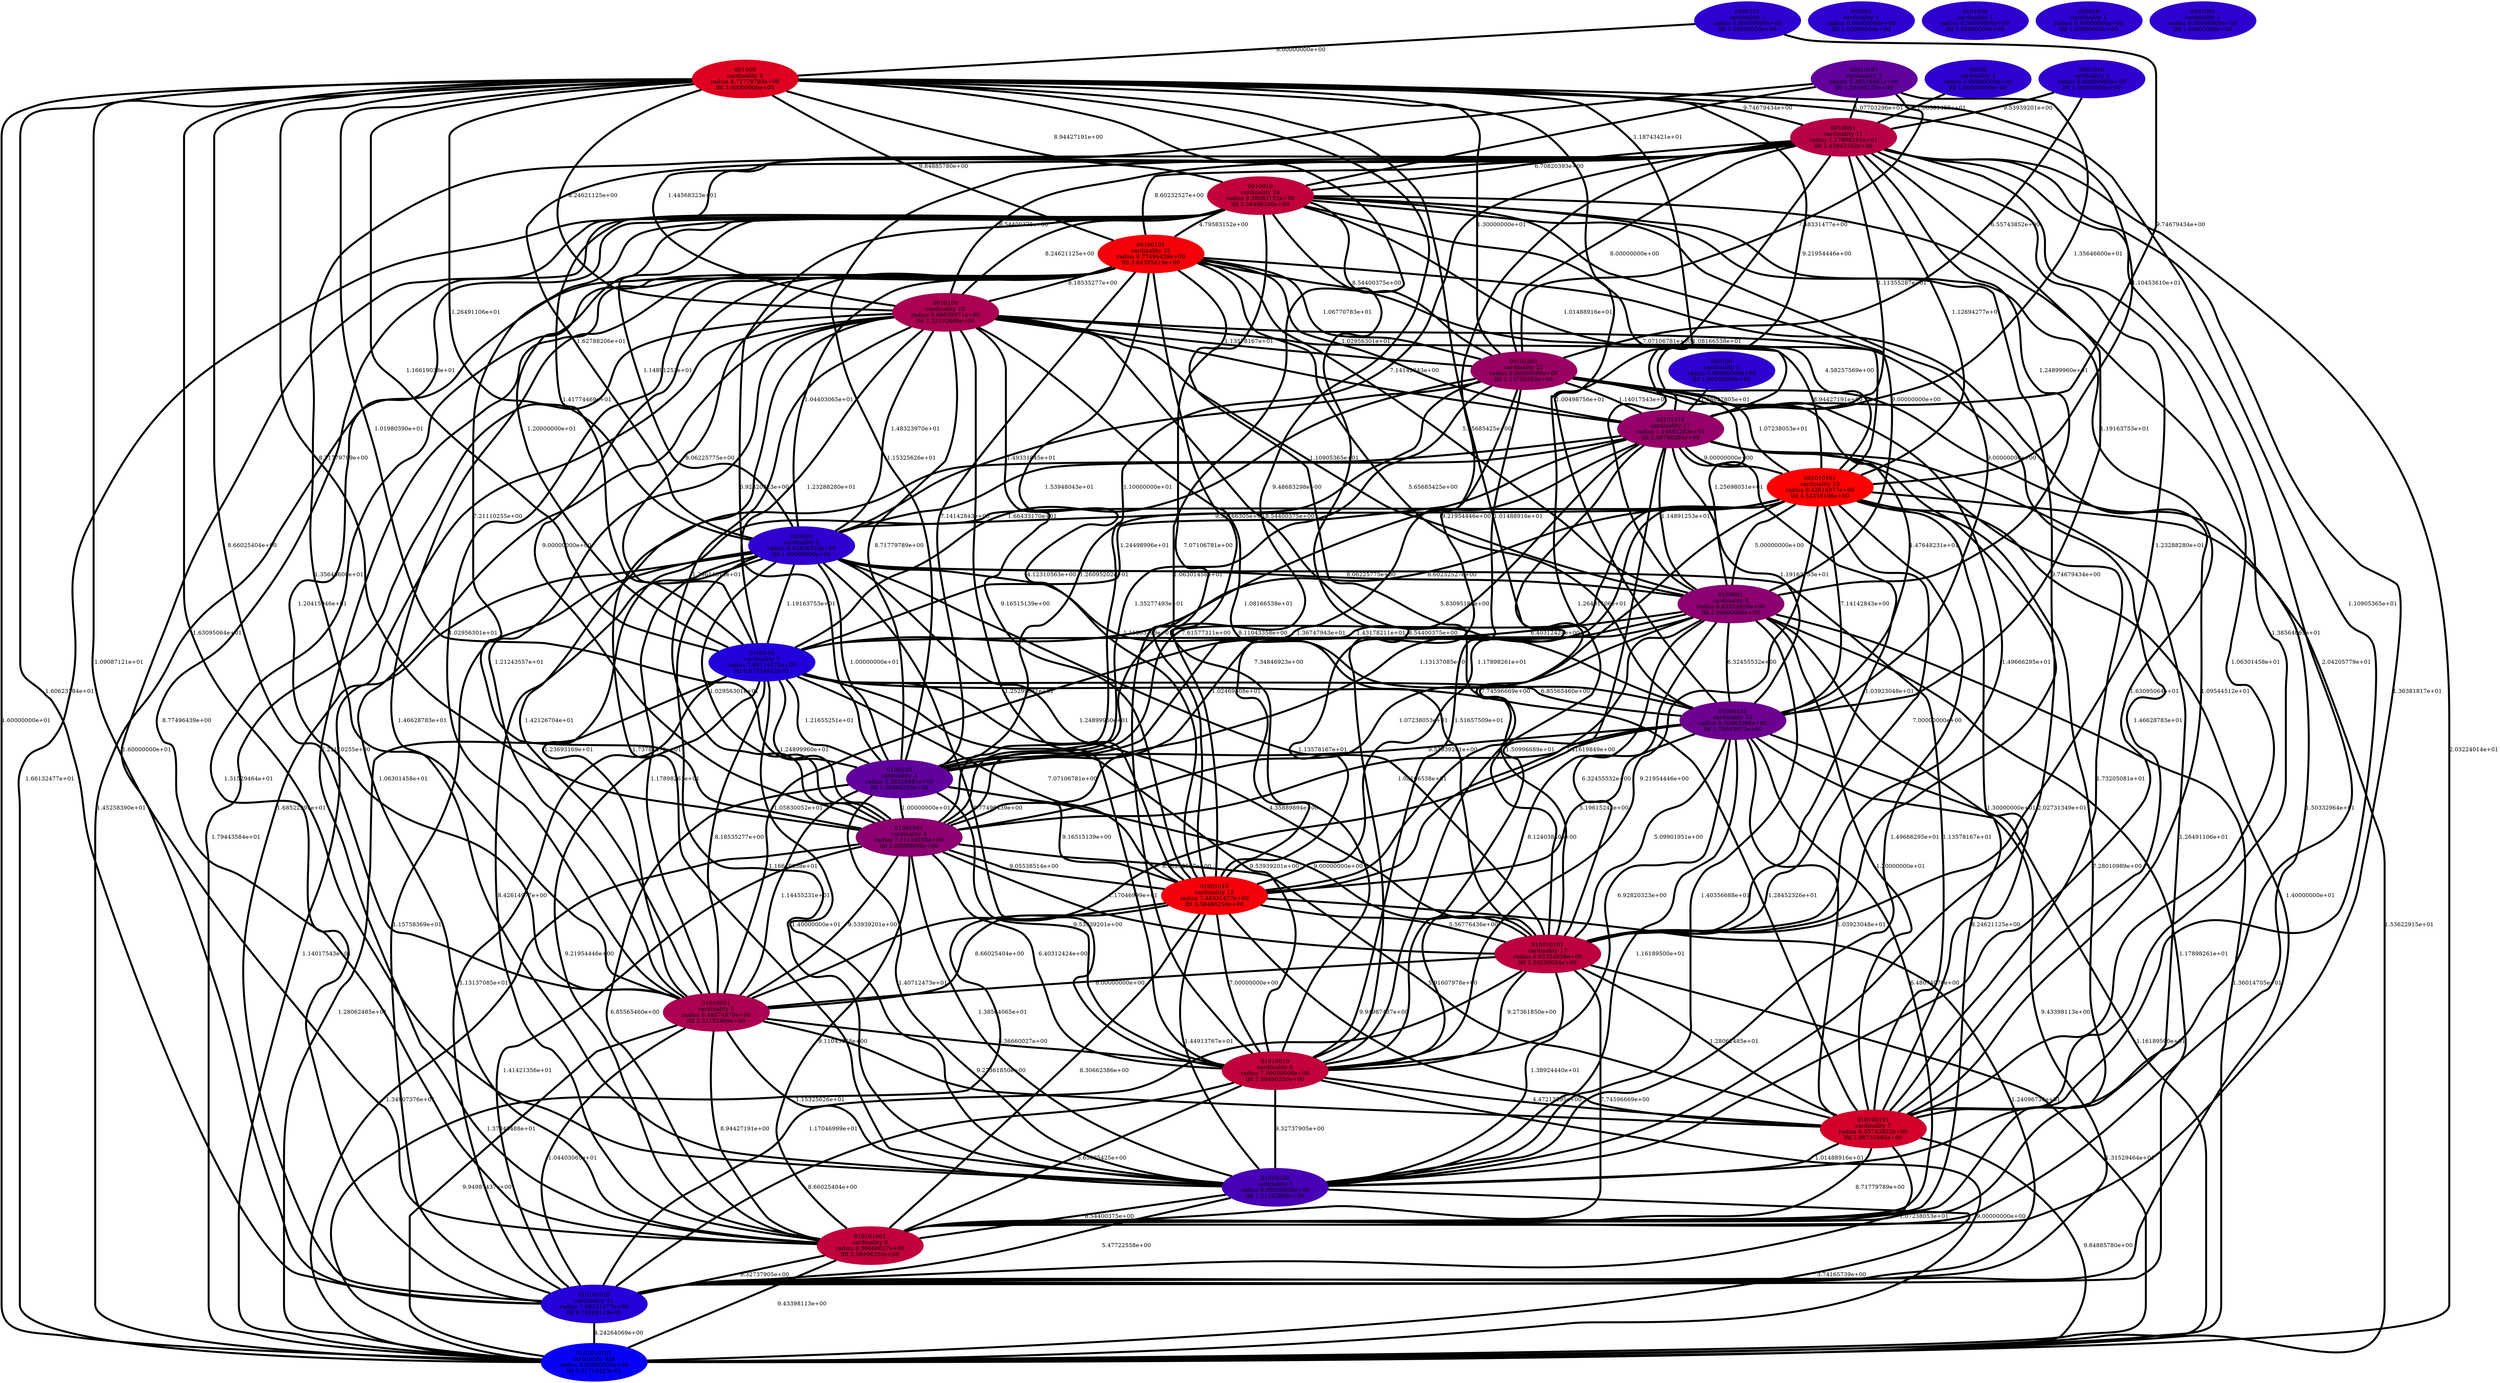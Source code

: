 graph breastw {
    edge[style=solid, penwidth="5", labeldistance="10"]
    010101010 [label="010101010\ncardinality 11\nradius 7.48331477e+00\nlfd 8.74469118e-01", color="#2600D8", style="filled"]
    000100 [label="000100\ncardinality 1\nradius 0.00000000e+00\nlfd 1.00000000e+00", color="#2F00CF", style="filled"]
    0001010 [label="0001010\ncardinality 1\nradius 0.00000000e+00\nlfd 1.00000000e+00", color="#2F00CF", style="filled"]
    000001 [label="000001\ncardinality 1\nradius 0.00000000e+00\nlfd 1.00000000e+00", color="#2F00CF", style="filled"]
    00010101 [label="00010101\ncardinality 3\nradius 5.38516481e+00\nlfd 1.58496250e+00", color="#61009D", style="filled"]
    010101001 [label="010101001\ncardinality 6\nradius 8.36660027e+00\nlfd 2.58496250e+00", color="#C2003C", style="filled"]
    01001010 [label="01001010\ncardinality 12\nradius 7.48331477e+00\nlfd 3.58496250e+00", color="#F4000A", style="filled"]
    001010101 [label="001010101\ncardinality 23\nradius 8.42614977e+00\nlfd 4.52356196e+00", color="#FE0000", style="filled"]
    01000101 [label="01000101\ncardinality 13\nradius 8.30662386e+00\nlfd 1.70043972e+00", color="#6D0091", style="filled"]
    0010100 [label="0010100\ncardinality 10\nradius 9.69535971e+00\nlfd 2.32192809e+00", color="#AC0052", style="filled"]
    00101001 [label="00101001\ncardinality 22\nradius 9.00000000e+00\nlfd 2.13750352e+00", color="#9A0064", style="filled"]
    00101010 [label="00101010\ncardinality 17\nradius 1.14891253e+01\nlfd 2.08746284e+00", color="#950069", style="filled"]
    00100101 [label="00100101\ncardinality 25\nradius 8.77496439e+00\nlfd 3.64385619e+00", color="#F50009", style="filled"]
    0000101 [label="0000101\ncardinality 1\nradius 0.00000000e+00\nlfd 1.00000000e+00", color="#2F00CF", style="filled"]
    01010001 [label="01010001\ncardinality 5\nradius 6.48074070e+00\nlfd 2.32192809e+00", color="#AC0052", style="filled"]
    0101000 [label="0101000\ncardinality 1\nradius 0.00000000e+00\nlfd 1.00000000e+00", color="#2F00CF", style="filled"]
    0100001 [label="0100001\ncardinality 8\nradius 6.63324958e+00\nlfd 2.00000000e+00", color="#8C0072", style="filled"]
    01010100 [label="01010100\ncardinality 5\nradius 9.00000000e+00\nlfd 1.32192809e+00", color="#4800B6", style="filled"]
    0100010 [label="0100010\ncardinality 7\nradius 7.68114575e+00\nlfd 8.07354922e-01", color="#2200DC", style="filled"]
    000010 [label="000010\ncardinality 1\nradius 0.00000000e+00\nlfd 1.00000000e+00", color="#2F00CF", style="filled"]
    010000 [label="010000\ncardinality 2\nradius 6.92820323e+00\nlfd 1.00000000e+00", color="#2F00CF", style="filled"]
    010010101 [label="010010101\ncardinality 17\nradius 6.63324958e+00\nlfd 2.50250034e+00", color="#BC0042", style="filled"]
    0010010 [label="0010010\ncardinality 24\nradius 9.38083152e+00\nlfd 2.58496250e+00", color="#C2003C", style="filled"]
    001000 [label="001000\ncardinality 8\nradius 8.71779789e+00\nlfd 3.00000000e+00", color="#DE0020", style="filled"]
    00000 [label="00000\ncardinality 1\nradius 0.00000000e+00\nlfd 1.00000000e+00", color="#2F00CF", style="filled"]
    010100101 [label="010100101\ncardinality 7\nradius 6.55743852e+00\nlfd 2.80735492e+00", color="#D3002B", style="filled"]
    0101010101 [label="0101010101\ncardinality 426\nradius 9.00000000e+00\nlfd 1.01714423e-01", color="#0800F6", style="filled"]
    0001001 [label="0001001\ncardinality 1\nradius 0.00000000e+00\nlfd 1.00000000e+00", color="#2F00CF", style="filled"]
    01010010 [label="01010010\ncardinality 6\nradius 7.00000000e+00\nlfd 2.58496250e+00", color="#C2003C", style="filled"]
    0100100 [label="0100100\ncardinality 3\nradius 5.38516481e+00\nlfd 1.58496250e+00", color="#61009D", style="filled"]
    0010001 [label="0010001\ncardinality 11\nradius 1.17898261e+01\nlfd 2.45943162e+00", color="#B80046", style="filled"]
    01001001 [label="01001001\ncardinality 4\nradius 7.21110255e+00\nlfd 2.00000000e+00", color="#8C0072", style="filled"]
    00101001 -- 0100100 [label="1.26095202e+01"]
    0010001 -- 0010100 [label="8.54400375e+00"]
    0010001 -- 01000101 [label="1.19163753e+01"]
    00101010 -- 0100010 [label="1.24498996e+01"]
    0100100 -- 01010001 [label="1.14455231e+01"]
    0010010 -- 00101001 [label="8.54400375e+00"]
    001000 -- 001010101 [label="1.10453610e+01"]
    0010010 -- 010010101 [label="9.74679434e+00"]
    0010100 -- 010101001 [label="1.06301458e+01"]
    001000 -- 00100101 [label="9.84885780e+00"]
    01010001 -- 010101001 [label="8.94427191e+00"]
    0000101 -- 001000 [label="8.00000000e+00"]
    010000 -- 01010100 [label="1.16619038e+01"]
    001000 -- 010000 [label="1.26491106e+01"]
    01001010 -- 010010101 [label="5.56776436e+00"]
    0010100 -- 01010010 [label="1.25299641e+01"]
    00101010 -- 010000 [label="1.53948043e+01"]
    00101001 -- 001010101 [label="1.07238053e+01"]
    01010100 -- 010101010 [label="5.47722558e+00"]
    00101010 -- 01010001 [label="1.42126704e+01"]
    00100101 -- 01010001 [label="1.02956301e+01"]
    01001010 -- 010101001 [label="8.30662386e+00"]
    0100001 -- 0101010101 [label="1.36014705e+01"]
    0010001 -- 010101001 [label="1.36381817e+01"]
    001000 -- 010101001 [label="1.09087121e+01"]
    0010010 -- 01001010 [label="7.07106781e+00"]
    0100100 -- 01010100 [label="1.40712473e+01"]
    01010100 -- 0101010101 [label="3.74165739e+00"]
    00010101 -- 00101001 [label="7.48331477e+00"]
    01000101 -- 010101001 [label="6.48074070e+00"]
    0010010 -- 01010010 [label="8.54400375e+00"]
    0100100 -- 010101001 [label="6.85565460e+00"]
    001000 -- 0100100 [label="1.01980390e+01"]
    00101001 -- 01001010 [label="1.36747943e+01"]
    0010010 -- 01010001 [label="1.20415946e+01"]
    0010010 -- 010101001 [label="8.77496439e+00"]
    0010100 -- 01001010 [label="9.16515139e+00"]
    01010100 -- 010101001 [label="8.54400375e+00"]
    0010001 -- 00101010 [label="1.11355287e+01"]
    00100101 -- 010101010 [label="1.31529464e+01"]
    001010101 -- 010100101 [label="1.30000000e+01"]
    001010101 -- 01010001 [label="1.23693169e+01"]
    001000 -- 0101010101 [label="1.60000000e+01"]
    00100101 -- 010000 [label="1.04403065e+01"]
    01010001 -- 0101010101 [label="9.94987437e+00"]
    001000 -- 0010100 [label="8.24621125e+00"]
    0010100 -- 001010101 [label="8.94427191e+00"]
    001000 -- 01001001 [label="8.71779789e+00"]
    0010100 -- 010100101 [label="1.46628783e+01"]
    01001001 -- 01010010 [label="6.40312424e+00"]
    0100001 -- 01010001 [label="1.05830052e+01"]
    00010101 -- 00101010 [label="1.35646600e+01"]
    00100101 -- 00101001 [label="1.06770783e+01"]
    010010101 -- 010101001 [label="7.74596669e+00"]
    001000 -- 0010001 [label="9.74679434e+00"]
    01000101 -- 01010010 [label="6.92820323e+00"]
    00100101 -- 01010010 [label="7.34846923e+00"]
    0010001 -- 01010001 [label="1.35646600e+01"]
    01001001 -- 010101010 [label="1.41421356e+01"]
    00100101 -- 0101010101 [label="1.45258390e+01"]
    0010010 -- 0101010101 [label="1.66132477e+01"]
    0010001 -- 0100010 [label="1.41774469e+01"]
    00100101 -- 0010100 [label="8.18535277e+00"]
    010000 -- 01001001 [label="1.02956301e+01"]
    010010101 -- 0101010101 [label="1.31529464e+01"]
    0010100 -- 010000 [label="1.48323970e+01"]
    0010010 -- 010100101 [label="1.06301458e+01"]
    010100101 -- 0101010101 [label="9.84885780e+00"]
    01010001 -- 010100101 [label="9.27361850e+00"]
    01010010 -- 010100101 [label="4.47213595e+00"]
    001000 -- 01010100 [label="1.63095064e+01"]
    00100101 -- 010100101 [label="1.09544512e+01"]
    0010100 -- 0101010101 [label="1.79443584e+01"]
    00100101 -- 010010101 [label="5.83095189e+00"]
    01001010 -- 01010010 [label="7.00000000e+00"]
    00101001 -- 01001001 [label="1.35277493e+01"]
    0100010 -- 010101010 [label="1.13137085e+01"]
    0010100 -- 01000101 [label="8.54400375e+00"]
    001010101 -- 01010010 [label="9.21954446e+00"]
    0100001 -- 01010010 [label="8.12403840e+00"]
    010010101 -- 010100101 [label="1.28062485e+01"]
    0010010 -- 001010101 [label="7.07106781e+00"]
    0010100 -- 00101010 [label="7.14142843e+00"]
    0100001 -- 010101010 [label="1.17898261e+01"]
    0010010 -- 0100010 [label="1.20000000e+01"]
    01000101 -- 01001001 [label="1.08166538e+01"]
    00101010 -- 010100101 [label="1.73205081e+01"]
    0010010 -- 0100100 [label="6.92820323e+00"]
    00101001 -- 00101010 [label="1.14017543e+01"]
    000100 -- 00101010 [label="1.08627805e+01"]
    0100001 -- 010100101 [label="1.20000000e+01"]
    010100101 -- 010101001 [label="8.71779789e+00"]
    00101010 -- 01010100 [label="2.02731349e+01"]
    001000 -- 01010001 [label="8.66025404e+00"]
    0010010 -- 010000 [label="1.14891253e+01"]
    010000 -- 010101010 [label="1.15758369e+01"]
    01001010 -- 01010001 [label="8.66025404e+00"]
    0010100 -- 00101001 [label="1.13578167e+01"]
    010100101 -- 010101010 [label="1.07238053e+01"]
    001010101 -- 01000101 [label="7.14142843e+00"]
    0100010 -- 0100100 [label="1.21655251e+01"]
    010000 -- 0100010 [label="1.19163753e+01"]
    010101010 -- 0101010101 [label="4.24264069e+00"]
    0100001 -- 01000101 [label="6.32455532e+00"]
    01010010 -- 010101001 [label="5.65685425e+00"]
    0010001 -- 0010010 [label="6.70820393e+00"]
    010000 -- 0100001 [label="8.06225775e+00"]
    01000101 -- 01010001 [label="8.60232527e+00"]
    00100101 -- 01001010 [label="4.12310563e+00"]
    0100100 -- 01001001 [label="1.00000000e+01"]
    001010101 -- 0100100 [label="7.61577311e+00"]
    0010100 -- 010101010 [label="1.68522995e+01"]
    00101010 -- 01000101 [label="1.19163753e+01"]
    00101010 -- 01001010 [label="1.17898261e+01"]
    01000101 -- 0101010101 [label="1.16189500e+01"]
    01000101 -- 01010100 [label="1.16189500e+01"]
    01010001 -- 010101010 [label="1.04403065e+01"]
    01001001 -- 01001010 [label="9.05538514e+00"]
    01000101 -- 0100100 [label="9.53939201e+00"]
    010101001 -- 0101010101 [label="9.43398113e+00"]
    01001001 -- 010010101 [label="1.17046999e+01"]
    0010001 -- 01010100 [label="2.04205779e+01"]
    0100010 -- 01010100 [label="1.40000000e+01"]
    001000 -- 01001010 [label="9.48683298e+00"]
    0010100 -- 0100010 [label="1.23288280e+01"]
    0100001 -- 010101001 [label="8.24621125e+00"]
    0010100 -- 01010100 [label="1.73781472e+01"]
    0010100 -- 01001001 [label="1.29614814e+01"]
    0010100 -- 0100001 [label="1.10905365e+01"]
    00101001 -- 01010010 [label="1.51657509e+01"]
    00101010 -- 010010101 [label="1.03923048e+01"]
    0010010 -- 00101010 [label="1.01488916e+01"]
    00101001 -- 0100001 [label="1.25698051e+01"]
    01010001 -- 01010010 [label="8.36660027e+00"]
    00101010 -- 010101001 [label="1.26491106e+01"]
    0010100 -- 01010001 [label="1.21243557e+01"]
    0100001 -- 0100100 [label="1.02469508e+01"]
    0001010 -- 00101001 [label="6.55743852e+00"]
    001010101 -- 010101001 [label="7.28010989e+00"]
    00100101 -- 01001001 [label="9.00000000e+00"]
    001000 -- 010010101 [label="1.01488916e+01"]
    010010101 -- 01010100 [label="1.38924440e+01"]
    0010001 -- 010000 [label="1.62788206e+01"]
    010000 -- 0101010101 [label="1.14017543e+01"]
    001010101 -- 01001001 [label="1.13137085e+01"]
    00101010 -- 01010010 [label="1.50996689e+01"]
    00101010 -- 001010101 [label="9.00000000e+00"]
    0100100 -- 01001010 [label="9.16515139e+00"]
    0001010 -- 0010001 [label="9.53939201e+00"]
    001010101 -- 010000 [label="9.59166305e+00"]
    001000 -- 0100010 [label="1.16619038e+01"]
    001000 -- 010101010 [label="1.60623784e+01"]
    0010001 -- 01010010 [label="1.26491106e+01"]
    01000101 -- 010101010 [label="9.43398113e+00"]
    00101001 -- 0100010 [label="1.66433170e+01"]
    00100101 -- 0100001 [label="5.65685425e+00"]
    0010010 -- 01010100 [label="1.63095064e+01"]
    010000 -- 010010101 [label="1.13578167e+01"]
    0000101 -- 00101010 [label="9.74679434e+00"]
    0100001 -- 01010100 [label="1.40356688e+01"]
    0010010 -- 01001001 [label="7.21110255e+00"]
    001000 -- 01000101 [label="1.00498756e+01"]
    001000 -- 00101001 [label="1.30000000e+01"]
    01001010 -- 010101010 [label="1.24096736e+01"]
    010000 -- 01001010 [label="1.24899960e+01"]
    00100101 -- 0100010 [label="8.06225775e+00"]
    001000 -- 0100001 [label="1.08166538e+01"]
    00010101 -- 0010010 [label="1.18743421e+01"]
    010000 -- 0100100 [label="1.00000000e+01"]
    00010101 -- 0010001 [label="1.07703296e+01"]
    01010010 -- 01010100 [label="9.32737905e+00"]
    0100010 -- 010100101 [label="1.28452326e+01"]
    01001001 -- 010100101 [label="5.91607978e+00"]
    001000 -- 0010010 [label="8.94427191e+00"]
    01010001 -- 01010100 [label="1.15325626e+01"]
    0010010 -- 0100001 [label="9.00000000e+00"]
    01001001 -- 01010001 [label="9.53939201e+00"]
    0010001 -- 0100100 [label="1.15325626e+01"]
    0100010 -- 01001010 [label="7.07106781e+00"]
    01001010 -- 0101010101 [label="1.37840488e+01"]
    00100101 -- 001010101 [label="4.58257569e+00"]
    00101010 -- 0100001 [label="1.14891253e+01"]
    0010001 -- 001010101 [label="1.12694277e+01"]
    0100010 -- 010101001 [label="9.21954446e+00"]
    001010101 -- 01001010 [label="7.74596669e+00"]
    0010001 -- 00101001 [label="8.00000000e+00"]
    0100001 -- 010010101 [label="6.32455532e+00"]
    0010001 -- 0100001 [label="1.24899960e+01"]
    0100001 -- 01001010 [label="7.41619849e+00"]
    010100101 -- 01010100 [label="1.01488916e+01"]
    01001010 -- 01010100 [label="1.44913767e+01"]
    001010101 -- 0100010 [label="8.60232527e+00"]
    00100101 -- 00101010 [label="1.02956301e+01"]
    0100010 -- 01010001 [label="8.18535277e+00"]
    0010010 -- 01000101 [label="9.00000000e+00"]
    0100001 -- 0100010 [label="6.40312424e+00"]
    00101001 -- 010101001 [label="1.50332964e+01"]
    0100010 -- 01001001 [label="1.24899960e+01"]
    0010001 -- 00100101 [label="8.60232527e+00"]
    01000101 -- 01001010 [label="5.19615242e+00"]
    001000 -- 010100101 [label="1.10905365e+01"]
    0010001 -- 01001010 [label="9.21954446e+00"]
    010000 -- 01000101 [label="1.11803399e+01"]
    01010010 -- 010101010 [label="8.66025404e+00"]
    0100010 -- 0101010101 [label="1.28062485e+01"]
    010000 -- 01010010 [label="8.77496439e+00"]
    0100001 -- 01001001 [label="1.07238053e+01"]
    00101010 -- 01001001 [label="1.43178211e+01"]
    0100010 -- 01000101 [label="6.85565460e+00"]
    01000101 -- 010010101 [label="5.09901951e+00"]
    010000 -- 010101001 [label="8.42614977e+00"]
    010010101 -- 010101010 [label="1.17046999e+01"]
    00100101 -- 010101001 [label="7.21110255e+00"]
    001000 -- 00101010 [label="9.21954446e+00"]
    01001001 -- 01010100 [label="1.38564065e+01"]
    010000 -- 010100101 [label="1.13578167e+01"]
    00000 -- 0010001 [label="1.06301458e+01"]
    001010101 -- 0101010101 [label="1.53622915e+01"]
    01000101 -- 010100101 [label="1.03923048e+01"]
    0010001 -- 0101010101 [label="2.03224014e+01"]
    0100010 -- 010010101 [label="4.35889894e+00"]
    010010101 -- 01010001 [label="8.00000000e+00"]
    00100101 -- 0100100 [label="7.14142843e+00"]
    0010010 -- 0010100 [label="8.24621125e+00"]
    00101001 -- 010010101 [label="1.49666295e+01"]
    0010010 -- 010101010 [label="1.60000000e+01"]
    0100100 -- 010010101 [label="9.00000000e+00"]
    0010010 -- 00100101 [label="4.79583152e+00"]
    010010101 -- 01010010 [label="9.27361850e+00"]
    0010100 -- 010010101 [label="9.11043358e+00"]
    0010001 -- 010100101 [label="1.38564065e+01"]
    00010101 -- 0010100 [label="1.44568323e+01"]
    001010101 -- 01010100 [label="1.49666295e+01"]
    0100100 -- 01010010 [label="9.53939201e+00"]
    0010001 -- 01001001 [label="1.10000000e+01"]
    00100101 -- 01010100 [label="1.46628783e+01"]
    001010101 -- 010010101 [label="7.00000000e+00"]
    00100101 -- 01000101 [label="5.65685425e+00"]
    0100010 -- 01010010 [label="9.53939201e+00"]
    01010010 -- 0101010101 [label="9.00000000e+00"]
    00101001 -- 010000 [label="1.49331845e+01"]
    001010101 -- 010101010 [label="1.40000000e+01"]
    010101001 -- 010101010 [label="9.32737905e+00"]
    01001001 -- 010101001 [label="9.11043358e+00"]
    01001010 -- 010100101 [label="9.94987437e+00"]
    001010101 -- 0100001 [label="5.00000000e+00"]
    00101001 -- 01000101 [label="1.47648231e+01"]
    010000 -- 01010001 [label="1.17898261e+01"]
    00101010 -- 0100100 [label="1.08166538e+01"]
    001000 -- 01010010 [label="1.06301458e+01"]
    0010100 -- 0100100 [label="8.71779789e+00"]
    0010001 -- 010010101 [label="1.23288280e+01"]
    01001001 -- 0101010101 [label="1.34907376e+01"]
}
